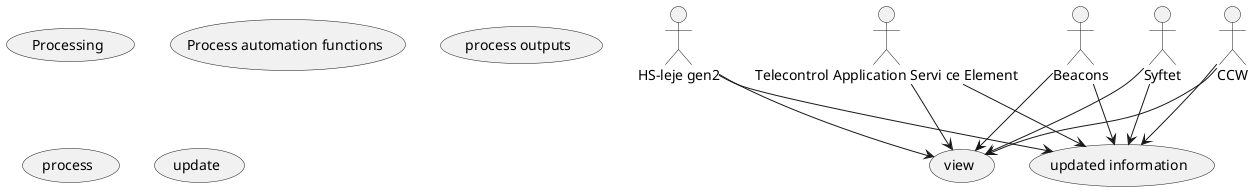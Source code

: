 @startuml
actor "HS-leje gen2"
actor "Telecontrol Application Servi ce Element"
actor "CCW"
actor "Beacons"
actor "Syftet"
usecase "view"
usecase "updated information"
usecase "Processing"
usecase "Process automation functions"
usecase "process outputs"
usecase "process"
usecase "update"
"HS-leje gen2" --> "view"
"HS-leje gen2" --> "updated information"
"Telecontrol Application Servi ce Element" --> "view"
"Telecontrol Application Servi ce Element" --> "updated information"
"CCW" --> "view"
"CCW" --> "updated information"
"Beacons" --> "view"
"Beacons" --> "updated information"
"Syftet" --> "view"
"Syftet" --> "updated information"
@enduml